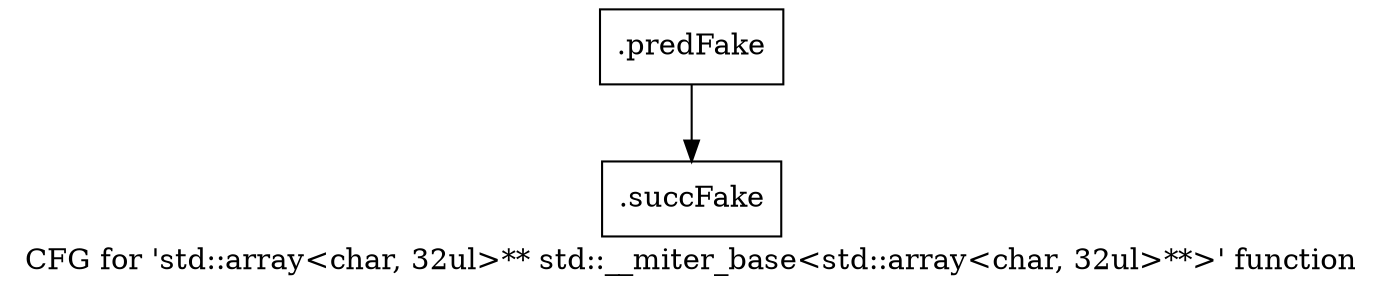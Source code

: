 digraph "CFG for 'std::array\<char, 32ul\>** std::__miter_base\<std::array\<char, 32ul\>**\>' function" {
	label="CFG for 'std::array\<char, 32ul\>** std::__miter_base\<std::array\<char, 32ul\>**\>' function";

	Node0x5cf3f50 [shape=record,filename="",linenumber="",label="{.predFake}"];
	Node0x5cf3f50 -> Node0x615c7c0[ callList="" memoryops="" filename="/mnt/xilinx/Vitis_HLS/2021.2/tps/lnx64/gcc-6.2.0/lib/gcc/x86_64-pc-linux-gnu/6.2.0/../../../../include/c++/6.2.0/bits/cpp_type_traits.h" execusionnum="0"];
	Node0x615c7c0 [shape=record,filename="/mnt/xilinx/Vitis_HLS/2021.2/tps/lnx64/gcc-6.2.0/lib/gcc/x86_64-pc-linux-gnu/6.2.0/../../../../include/c++/6.2.0/bits/cpp_type_traits.h",linenumber="409",label="{.succFake}"];
}
